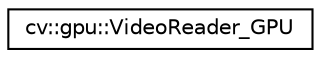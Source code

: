 digraph "Graphical Class Hierarchy"
{
 // LATEX_PDF_SIZE
  edge [fontname="Helvetica",fontsize="10",labelfontname="Helvetica",labelfontsize="10"];
  node [fontname="Helvetica",fontsize="10",shape=record];
  rankdir="LR";
  Node0 [label="cv::gpu::VideoReader_GPU",height=0.2,width=0.4,color="black", fillcolor="white", style="filled",URL="$classcv_1_1gpu_1_1_video_reader___g_p_u.html",tooltip=" "];
}
